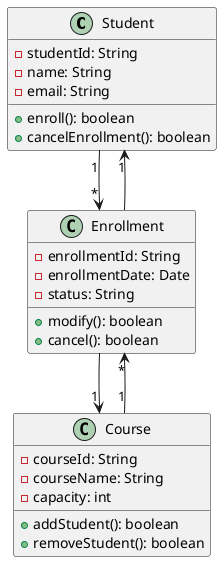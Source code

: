@startuml
class Student {
    - studentId: String
    - name: String
    - email: String
    + enroll(): boolean
    + cancelEnrollment(): boolean
}

class Course {
    - courseId: String
    - courseName: String
    - capacity: int
    + addStudent(): boolean
    + removeStudent(): boolean
}

class Enrollment {
    - enrollmentId: String
    - enrollmentDate: Date
    - status: String
    + modify(): boolean
    + cancel(): boolean
}

Student "1" --> "*" Enrollment
Course "1" --> "*" Enrollment
Enrollment --> "1" Student
Enrollment --> "1" Course
@enduml